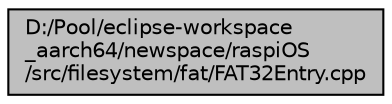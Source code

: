 digraph "D:/Pool/eclipse-workspace_aarch64/newspace/raspiOS/src/filesystem/fat/FAT32Entry.cpp"
{
  edge [fontname="Helvetica",fontsize="10",labelfontname="Helvetica",labelfontsize="10"];
  node [fontname="Helvetica",fontsize="10",shape=record];
  Node3356 [label="D:/Pool/eclipse-workspace\l_aarch64/newspace/raspiOS\l/src/filesystem/fat/FAT32Entry.cpp",height=0.2,width=0.4,color="black", fillcolor="grey75", style="filled", fontcolor="black"];
}
